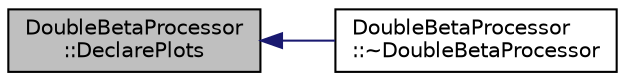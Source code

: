 digraph "DoubleBetaProcessor::DeclarePlots"
{
  edge [fontname="Helvetica",fontsize="10",labelfontname="Helvetica",labelfontsize="10"];
  node [fontname="Helvetica",fontsize="10",shape=record];
  rankdir="LR";
  Node1 [label="DoubleBetaProcessor\l::DeclarePlots",height=0.2,width=0.4,color="black", fillcolor="grey75", style="filled", fontcolor="black"];
  Node1 -> Node2 [dir="back",color="midnightblue",fontsize="10",style="solid",fontname="Helvetica"];
  Node2 [label="DoubleBetaProcessor\l::~DoubleBetaProcessor",height=0.2,width=0.4,color="black", fillcolor="white", style="filled",URL="$de/d4f/class_double_beta_processor.html#a0cdcf5970bbc0f7539d23978f3b83242"];
}
